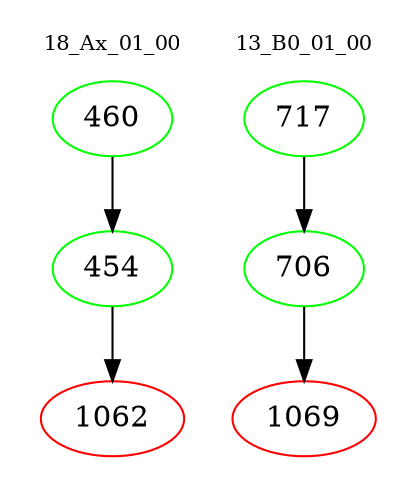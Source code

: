 digraph{
subgraph cluster_0 {
color = white
label = "18_Ax_01_00";
fontsize=10;
T0_460 [label="460", color="green"]
T0_460 -> T0_454 [color="black"]
T0_454 [label="454", color="green"]
T0_454 -> T0_1062 [color="black"]
T0_1062 [label="1062", color="red"]
}
subgraph cluster_1 {
color = white
label = "13_B0_01_00";
fontsize=10;
T1_717 [label="717", color="green"]
T1_717 -> T1_706 [color="black"]
T1_706 [label="706", color="green"]
T1_706 -> T1_1069 [color="black"]
T1_1069 [label="1069", color="red"]
}
}
